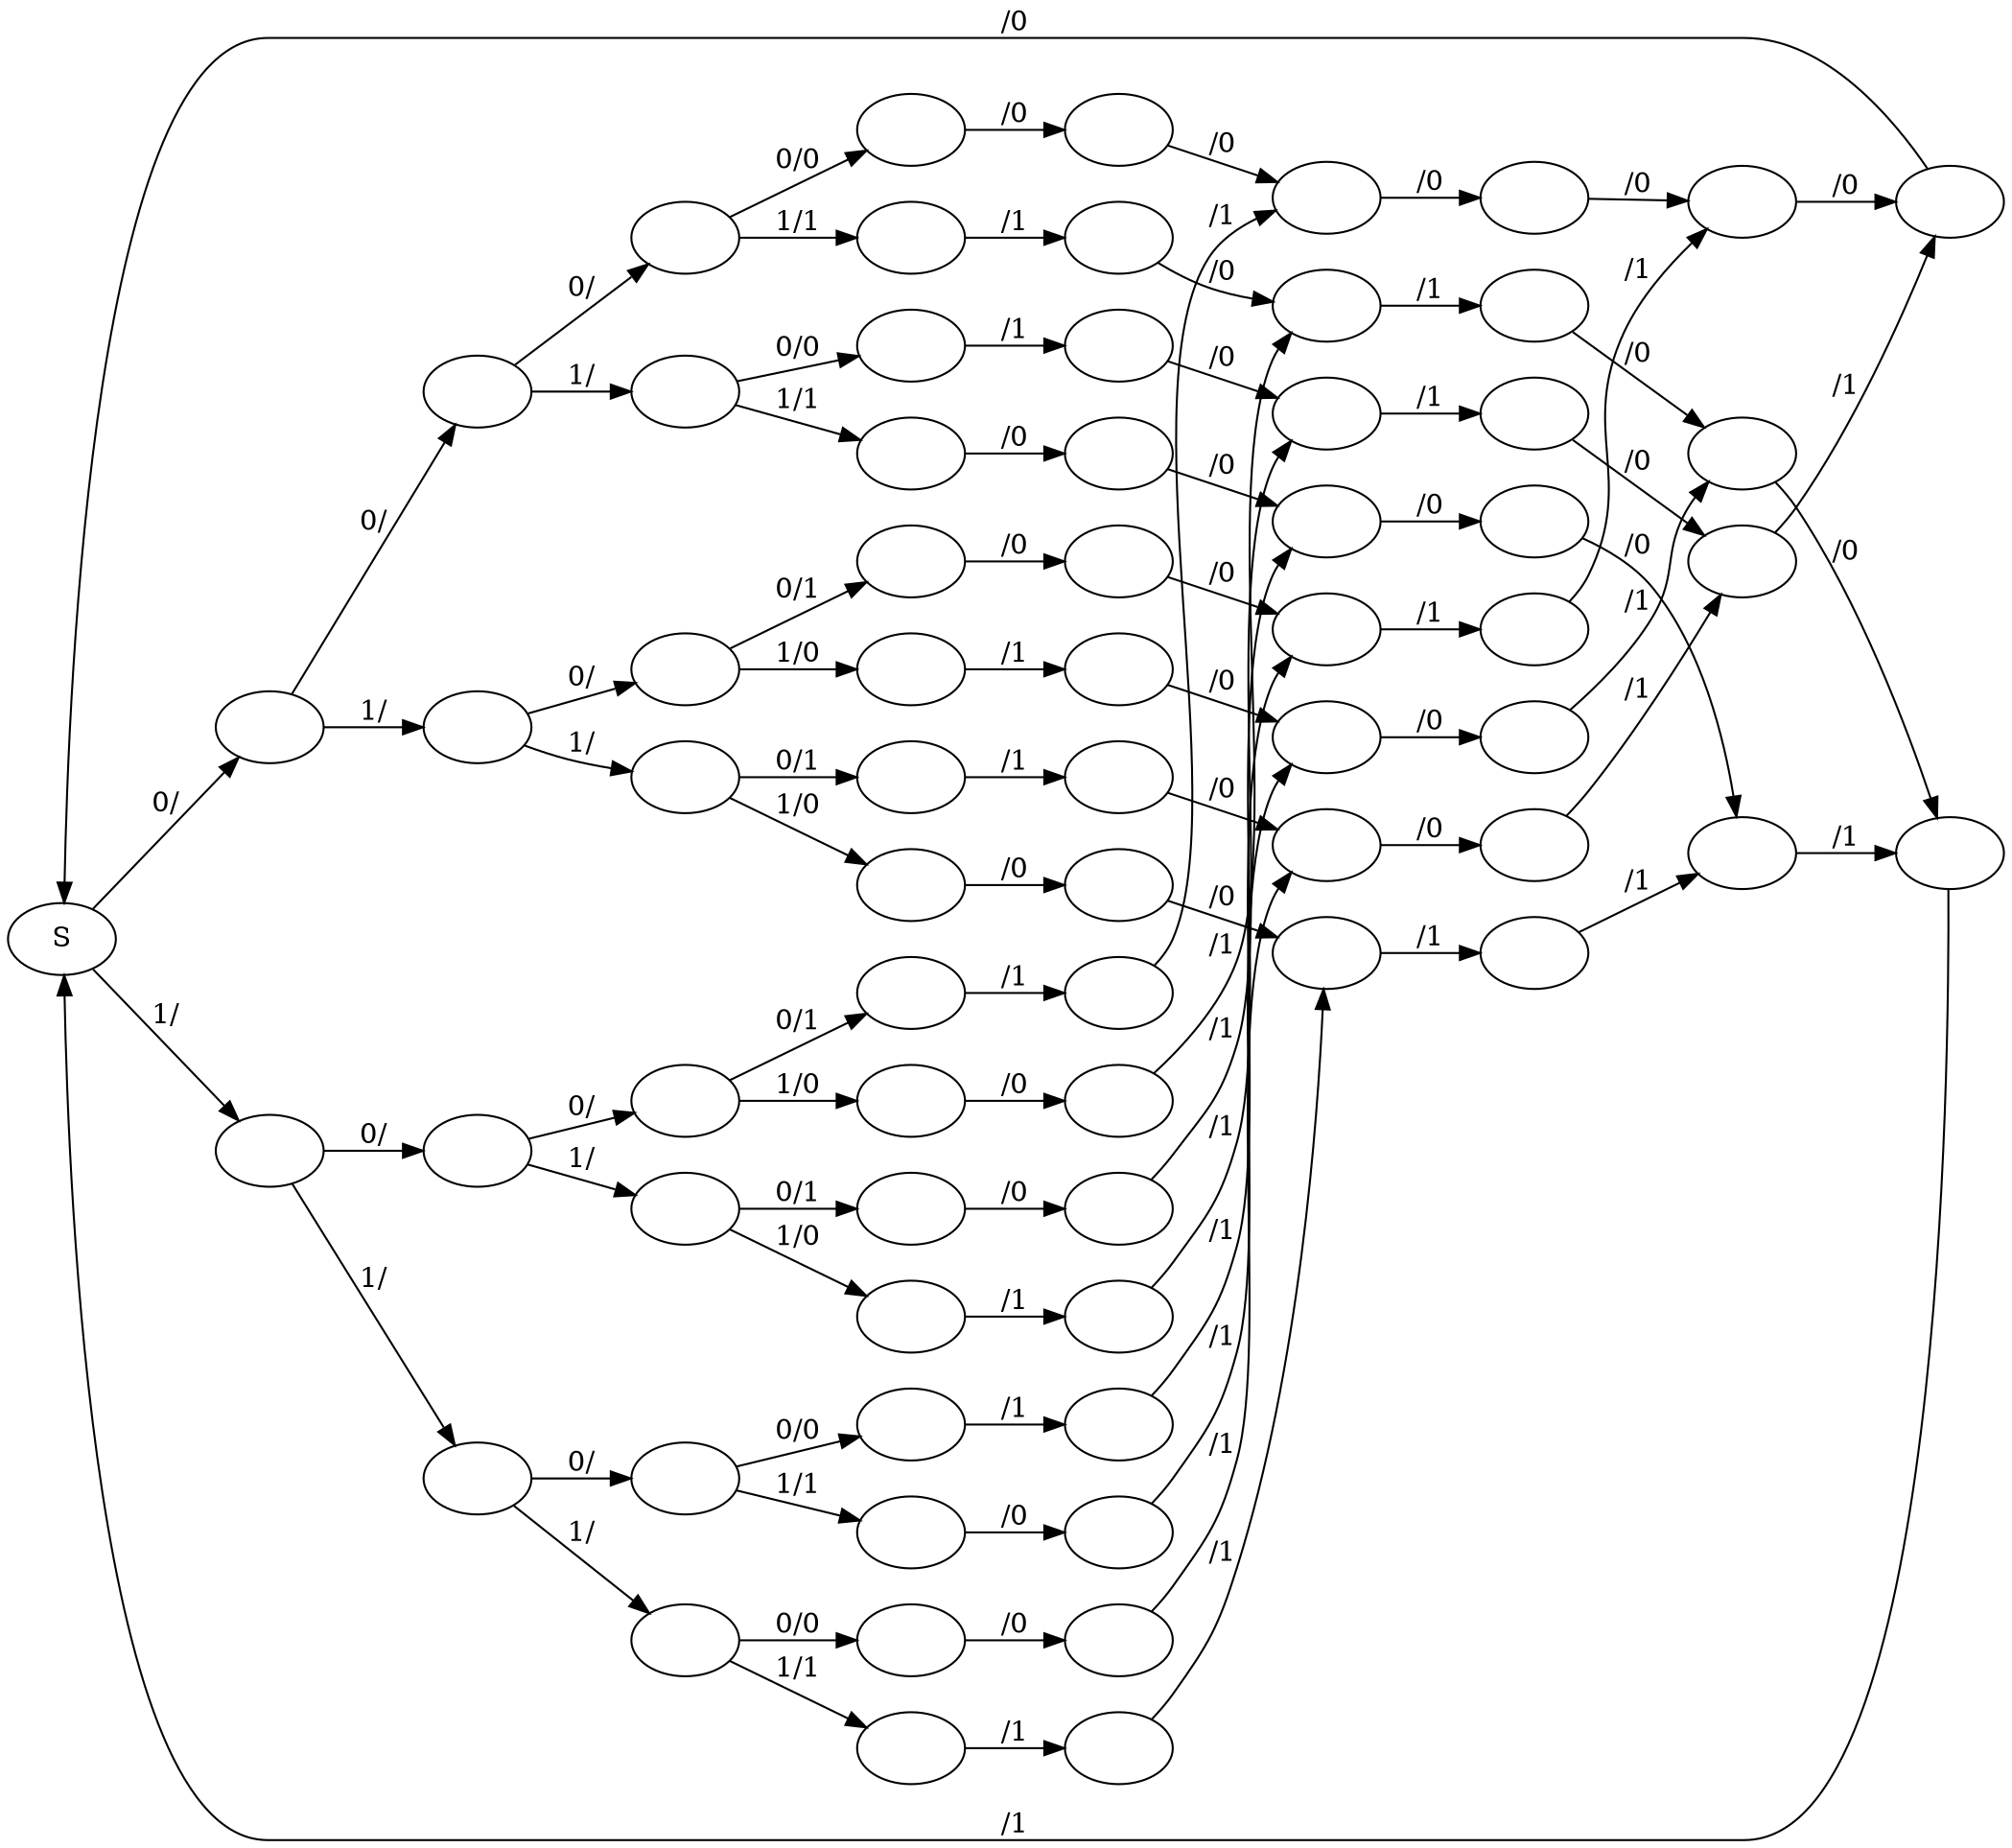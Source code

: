 digraph G {
rankdir=LR;
S -> 0 [label="0/"];
S -> 1 [label="1/"];
0 -> 00 [label="0/"];
0 -> 01 [label="1/"];
1 -> 10 [label="0/"];
1 -> 11 [label="1/"];
00 -> 000 [label="0/"];
00 -> 001 [label="1/"];
01 -> 010 [label="0/"];
01 -> 011 [label="1/"];
10 -> 100 [label="0/"];
10 -> 101 [label="1/"];
11 -> 110 [label="0/"];
11 -> 111 [label="1/"];
000 -> p1_0000 [label="0/0"];
000 -> p1_0001 [label="1/1"];
001 -> p1_0010 [label="0/0"];
001 -> p1_0011 [label="1/1"];
010 -> p1_0100 [label="0/1"];
010 -> p1_0101 [label="1/0"];
011 -> p1_0110 [label="0/1"];
011 -> p1_0111 [label="1/0"];
100 -> p1_1000 [label="0/1"];
100 -> p1_1001 [label="1/0"];
101 -> p1_1010 [label="0/1"];
101 -> p1_1011 [label="1/0"];
110 -> p1_1100 [label="0/0"];
110 -> p1_1101 [label="1/1"];
111 -> p1_1110 [label="0/0"];
111 -> p1_1111 [label="1/1"];
p1_0000 -> p2_0000 [label="/0"];
p1_0001 -> p2_0001 [label="/1"];
p1_0010 -> p2_0010 [label="/1"];
p1_0011 -> p2_0011 [label="/0"];
p1_0100 -> p2_0100 [label="/0"];
p1_0101 -> p2_0101 [label="/1"];
p1_0110 -> p2_0110 [label="/1"];
p1_0111 -> p2_0111 [label="/0"];
p1_1000 -> p2_1000 [label="/1"];
p1_1001 -> p2_1001 [label="/0"];
p1_1010 -> p2_1010 [label="/0"];
p1_1011 -> p2_1011 [label="/1"];
p1_1100 -> p2_1100 [label="/1"];
p1_1101 -> p2_1101 [label="/0"];
p1_1110 -> p2_1110 [label="/0"];
p1_1111 -> p2_1111 [label="/1"];
p2_0000 -> d1_000 [label="/0"];
p2_0001 -> d1_001 [label="/0"];
p2_0010 -> d1_010 [label="/0"];
p2_0011 -> d1_011 [label="/0"];
p2_0100 -> d1_100 [label="/0"];
p2_0101 -> d1_101 [label="/0"];
p2_0110 -> d1_110 [label="/0"];
p2_0111 -> d1_111 [label="/0"];
p2_1000 -> d1_000 [label="/1"];
p2_1001 -> d1_001 [label="/1"];
p2_1010 -> d1_010 [label="/1"];
p2_1011 -> d1_011 [label="/1"];
p2_1100 -> d1_100 [label="/1"];
p2_1101 -> d1_101 [label="/1"];
p2_1110 -> d1_110 [label="/1"];
p2_1111 -> d1_111 [label="/1"];
d1_000 -> p3_000 [label="/0"];
d1_001 -> p3_001 [label="/1"];
d1_010 -> p3_010 [label="/1"];
d1_011 -> p3_011 [label="/0"];
d1_100 -> p3_100 [label="/1"];
d1_101 -> p3_101 [label="/0"];
d1_110 -> p3_110 [label="/0"];
d1_111 -> p3_111 [label="/1"];
p3_000 -> d2_00 [label="/0"];
p3_001 -> d2_01 [label="/0"];
p3_010 -> d2_10 [label="/0"];
p3_011 -> d2_11 [label="/0"];
p3_100 -> d2_00 [label="/1"];
p3_101 -> d2_01 [label="/1"];
p3_110 -> d2_10 [label="/1"];
p3_111 -> d2_11 [label="/1"];
d2_00 -> d3_0 [label="/0"];
d2_01 -> d3_1 [label="/0"];
d2_10 -> d3_0 [label="/1"];
d2_11 -> d3_1 [label="/1"];
d3_0 -> S [label="/0"];
d3_1 -> S [label="/1"];
0 [label=""];
d3_0 [label=""];
1 [label=""];
d3_1 [label=""];
00 [label=""];
d2_00 [label=""];
01 [label=""];
d2_01 [label=""];
10 [label=""];
d2_10 [label=""];
11 [label=""];
d2_11 [label=""];
000 [label=""];
d1_000 [label=""];
p3_000 [label=""];
001 [label=""];
d1_001 [label=""];
p3_001 [label=""];
010 [label=""];
d1_010 [label=""];
p3_010 [label=""];
011 [label=""];
d1_011 [label=""];
p3_011 [label=""];
100 [label=""];
d1_100 [label=""];
p3_100 [label=""];
101 [label=""];
d1_101 [label=""];
p3_101 [label=""];
110 [label=""];
d1_110 [label=""];
p3_110 [label=""];
111 [label=""];
d1_111 [label=""];
p3_111 [label=""];
p1_0000 [label=""];
p2_0000 [label=""];
p1_0001 [label=""];
p2_0001 [label=""];
p1_0010 [label=""];
p2_0010 [label=""];
p1_0011 [label=""];
p2_0011 [label=""];
p1_0100 [label=""];
p2_0100 [label=""];
p1_0101 [label=""];
p2_0101 [label=""];
p1_0110 [label=""];
p2_0110 [label=""];
p1_0111 [label=""];
p2_0111 [label=""];
p1_1000 [label=""];
p2_1000 [label=""];
p1_1001 [label=""];
p2_1001 [label=""];
p1_1010 [label=""];
p2_1010 [label=""];
p1_1011 [label=""];
p2_1011 [label=""];
p1_1100 [label=""];
p2_1100 [label=""];
p1_1101 [label=""];
p2_1101 [label=""];
p1_1110 [label=""];
p2_1110 [label=""];
p1_1111 [label=""];
p2_1111 [label=""];
}

